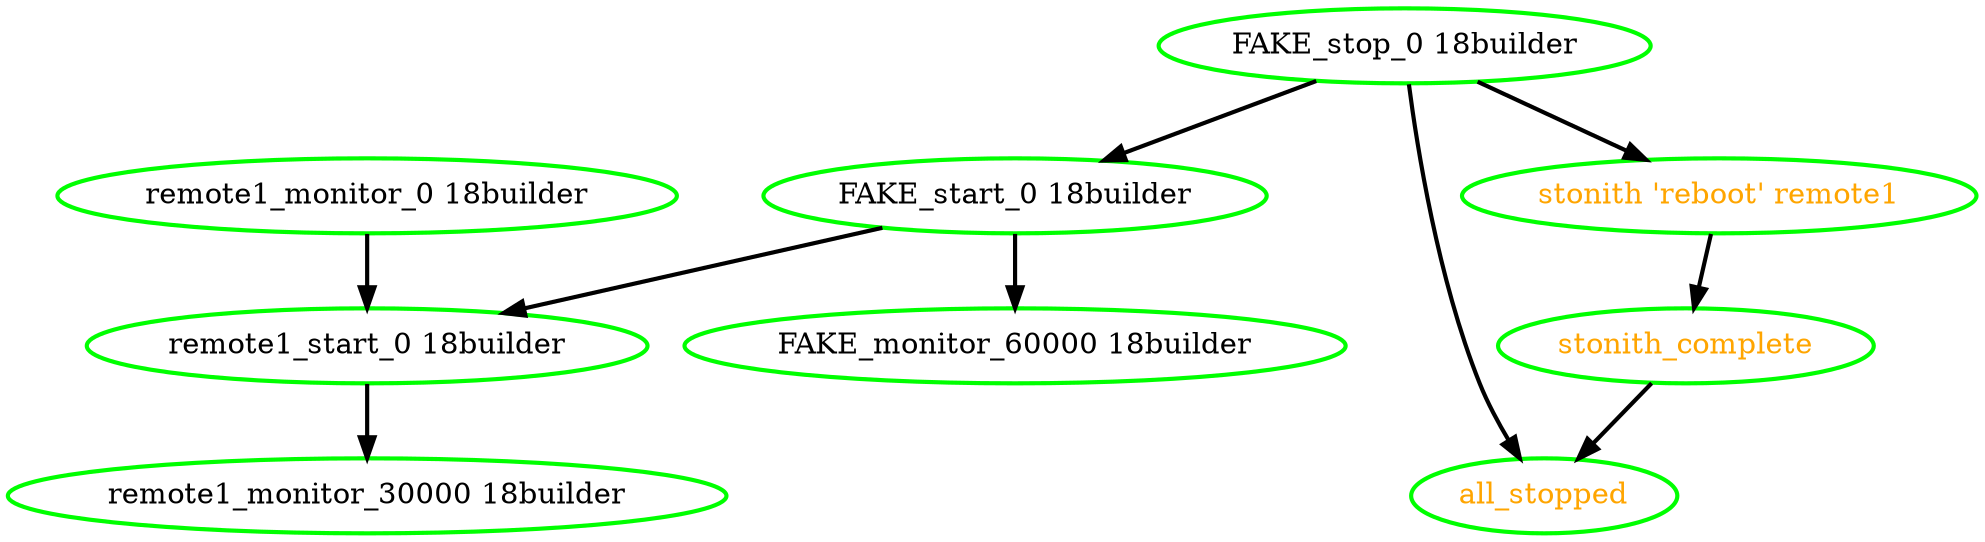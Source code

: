  digraph "g" {
"FAKE_monitor_60000 18builder" [ style=bold color="green" fontcolor="black"]
"FAKE_start_0 18builder" -> "FAKE_monitor_60000 18builder" [ style = bold]
"FAKE_start_0 18builder" -> "remote1_start_0 18builder" [ style = bold]
"FAKE_start_0 18builder" [ style=bold color="green" fontcolor="black"]
"FAKE_stop_0 18builder" -> "FAKE_start_0 18builder" [ style = bold]
"FAKE_stop_0 18builder" -> "all_stopped" [ style = bold]
"FAKE_stop_0 18builder" -> "stonith 'reboot' remote1" [ style = bold]
"FAKE_stop_0 18builder" [ style=bold color="green" fontcolor="black"]
"all_stopped" [ style=bold color="green" fontcolor="orange"]
"remote1_monitor_0 18builder" -> "remote1_start_0 18builder" [ style = bold]
"remote1_monitor_0 18builder" [ style=bold color="green" fontcolor="black"]
"remote1_monitor_30000 18builder" [ style=bold color="green" fontcolor="black"]
"remote1_start_0 18builder" -> "remote1_monitor_30000 18builder" [ style = bold]
"remote1_start_0 18builder" [ style=bold color="green" fontcolor="black"]
"stonith 'reboot' remote1" -> "stonith_complete" [ style = bold]
"stonith 'reboot' remote1" [ style=bold color="green" fontcolor="orange"]
"stonith_complete" -> "all_stopped" [ style = bold]
"stonith_complete" [ style=bold color="green" fontcolor="orange"]
}
